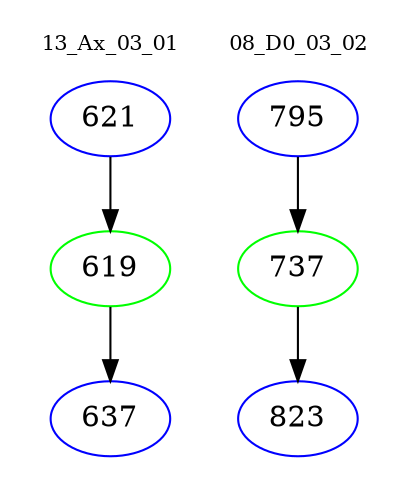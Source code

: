 digraph{
subgraph cluster_0 {
color = white
label = "13_Ax_03_01";
fontsize=10;
T0_621 [label="621", color="blue"]
T0_621 -> T0_619 [color="black"]
T0_619 [label="619", color="green"]
T0_619 -> T0_637 [color="black"]
T0_637 [label="637", color="blue"]
}
subgraph cluster_1 {
color = white
label = "08_D0_03_02";
fontsize=10;
T1_795 [label="795", color="blue"]
T1_795 -> T1_737 [color="black"]
T1_737 [label="737", color="green"]
T1_737 -> T1_823 [color="black"]
T1_823 [label="823", color="blue"]
}
}
